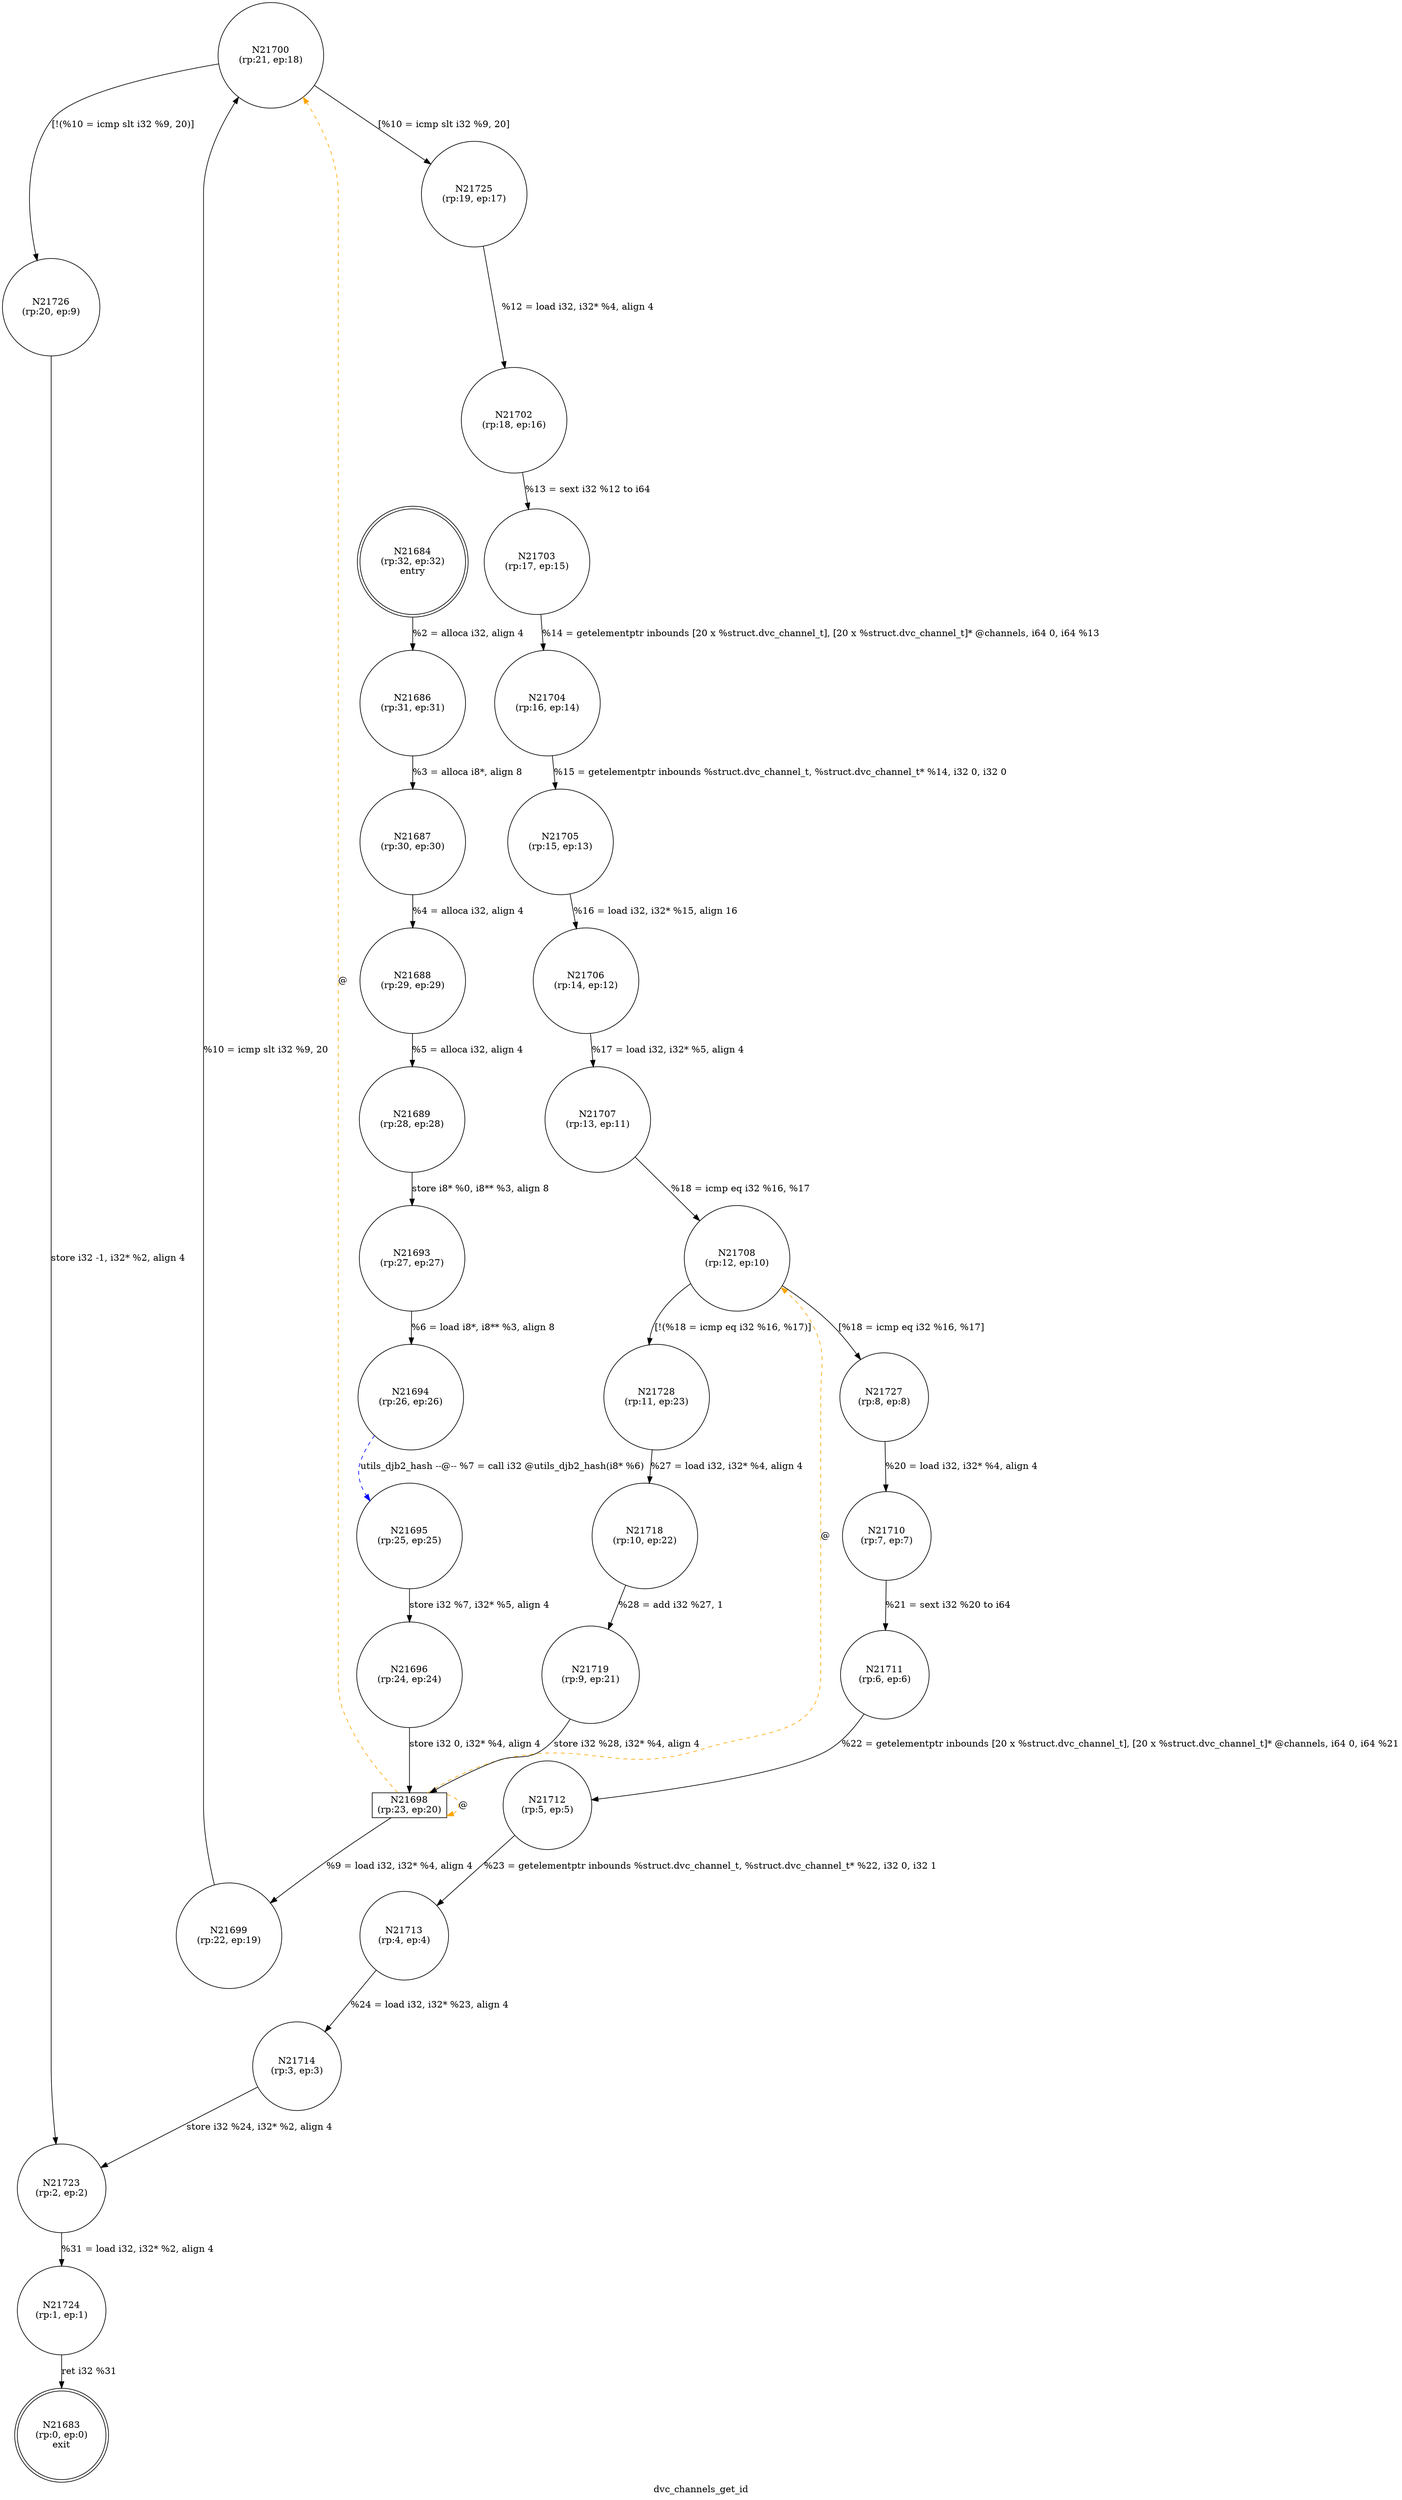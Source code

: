 digraph dvc_channels_get_id {
label="dvc_channels_get_id"
21683 [label="N21683\n(rp:0, ep:0)\nexit", shape="doublecircle"]
21684 [label="N21684\n(rp:32, ep:32)\nentry", shape="doublecircle"]
21684 -> 21686 [label="%2 = alloca i32, align 4"]
21686 [label="N21686\n(rp:31, ep:31)", shape="circle"]
21686 -> 21687 [label="%3 = alloca i8*, align 8"]
21687 [label="N21687\n(rp:30, ep:30)", shape="circle"]
21687 -> 21688 [label="%4 = alloca i32, align 4"]
21688 [label="N21688\n(rp:29, ep:29)", shape="circle"]
21688 -> 21689 [label="%5 = alloca i32, align 4"]
21689 [label="N21689\n(rp:28, ep:28)", shape="circle"]
21689 -> 21693 [label="store i8* %0, i8** %3, align 8"]
21693 [label="N21693\n(rp:27, ep:27)", shape="circle"]
21693 -> 21694 [label="%6 = load i8*, i8** %3, align 8"]
21694 [label="N21694\n(rp:26, ep:26)", shape="circle"]
21694 -> 21695 [label="utils_djb2_hash --@-- %7 = call i32 @utils_djb2_hash(i8* %6)", style="dashed", color="blue"]
21695 [label="N21695\n(rp:25, ep:25)", shape="circle"]
21695 -> 21696 [label="store i32 %7, i32* %5, align 4"]
21696 [label="N21696\n(rp:24, ep:24)", shape="circle"]
21696 -> 21698 [label="store i32 0, i32* %4, align 4"]
21698 [label="N21698\n(rp:23, ep:20)", shape="box"]
21698 -> 21699 [label="%9 = load i32, i32* %4, align 4"]
21698 -> 21698 [label="@", style="dashed", color="orange"]
21698 -> 21700 [label="@", style="dashed", color="orange"]
21698 -> 21708 [label="@", style="dashed", color="orange"]
21699 [label="N21699\n(rp:22, ep:19)", shape="circle"]
21699 -> 21700 [label="%10 = icmp slt i32 %9, 20"]
21700 [label="N21700\n(rp:21, ep:18)", shape="circle"]
21700 -> 21725 [label="[%10 = icmp slt i32 %9, 20]"]
21700 -> 21726 [label="[!(%10 = icmp slt i32 %9, 20)]"]
21702 [label="N21702\n(rp:18, ep:16)", shape="circle"]
21702 -> 21703 [label="%13 = sext i32 %12 to i64"]
21703 [label="N21703\n(rp:17, ep:15)", shape="circle"]
21703 -> 21704 [label="%14 = getelementptr inbounds [20 x %struct.dvc_channel_t], [20 x %struct.dvc_channel_t]* @channels, i64 0, i64 %13"]
21704 [label="N21704\n(rp:16, ep:14)", shape="circle"]
21704 -> 21705 [label="%15 = getelementptr inbounds %struct.dvc_channel_t, %struct.dvc_channel_t* %14, i32 0, i32 0"]
21705 [label="N21705\n(rp:15, ep:13)", shape="circle"]
21705 -> 21706 [label="%16 = load i32, i32* %15, align 16"]
21706 [label="N21706\n(rp:14, ep:12)", shape="circle"]
21706 -> 21707 [label="%17 = load i32, i32* %5, align 4"]
21707 [label="N21707\n(rp:13, ep:11)", shape="circle"]
21707 -> 21708 [label="%18 = icmp eq i32 %16, %17"]
21708 [label="N21708\n(rp:12, ep:10)", shape="circle"]
21708 -> 21727 [label="[%18 = icmp eq i32 %16, %17]"]
21708 -> 21728 [label="[!(%18 = icmp eq i32 %16, %17)]"]
21710 [label="N21710\n(rp:7, ep:7)", shape="circle"]
21710 -> 21711 [label="%21 = sext i32 %20 to i64"]
21711 [label="N21711\n(rp:6, ep:6)", shape="circle"]
21711 -> 21712 [label="%22 = getelementptr inbounds [20 x %struct.dvc_channel_t], [20 x %struct.dvc_channel_t]* @channels, i64 0, i64 %21"]
21712 [label="N21712\n(rp:5, ep:5)", shape="circle"]
21712 -> 21713 [label="%23 = getelementptr inbounds %struct.dvc_channel_t, %struct.dvc_channel_t* %22, i32 0, i32 1"]
21713 [label="N21713\n(rp:4, ep:4)", shape="circle"]
21713 -> 21714 [label="%24 = load i32, i32* %23, align 4"]
21714 [label="N21714\n(rp:3, ep:3)", shape="circle"]
21714 -> 21723 [label="store i32 %24, i32* %2, align 4"]
21718 [label="N21718\n(rp:10, ep:22)", shape="circle"]
21718 -> 21719 [label="%28 = add i32 %27, 1"]
21719 [label="N21719\n(rp:9, ep:21)", shape="circle"]
21719 -> 21698 [label="store i32 %28, i32* %4, align 4"]
21723 [label="N21723\n(rp:2, ep:2)", shape="circle"]
21723 -> 21724 [label="%31 = load i32, i32* %2, align 4"]
21724 [label="N21724\n(rp:1, ep:1)", shape="circle"]
21724 -> 21683 [label="ret i32 %31"]
21725 [label="N21725\n(rp:19, ep:17)", shape="circle"]
21725 -> 21702 [label="%12 = load i32, i32* %4, align 4"]
21726 [label="N21726\n(rp:20, ep:9)", shape="circle"]
21726 -> 21723 [label="store i32 -1, i32* %2, align 4"]
21727 [label="N21727\n(rp:8, ep:8)", shape="circle"]
21727 -> 21710 [label="%20 = load i32, i32* %4, align 4"]
21728 [label="N21728\n(rp:11, ep:23)", shape="circle"]
21728 -> 21718 [label="%27 = load i32, i32* %4, align 4"]
}

